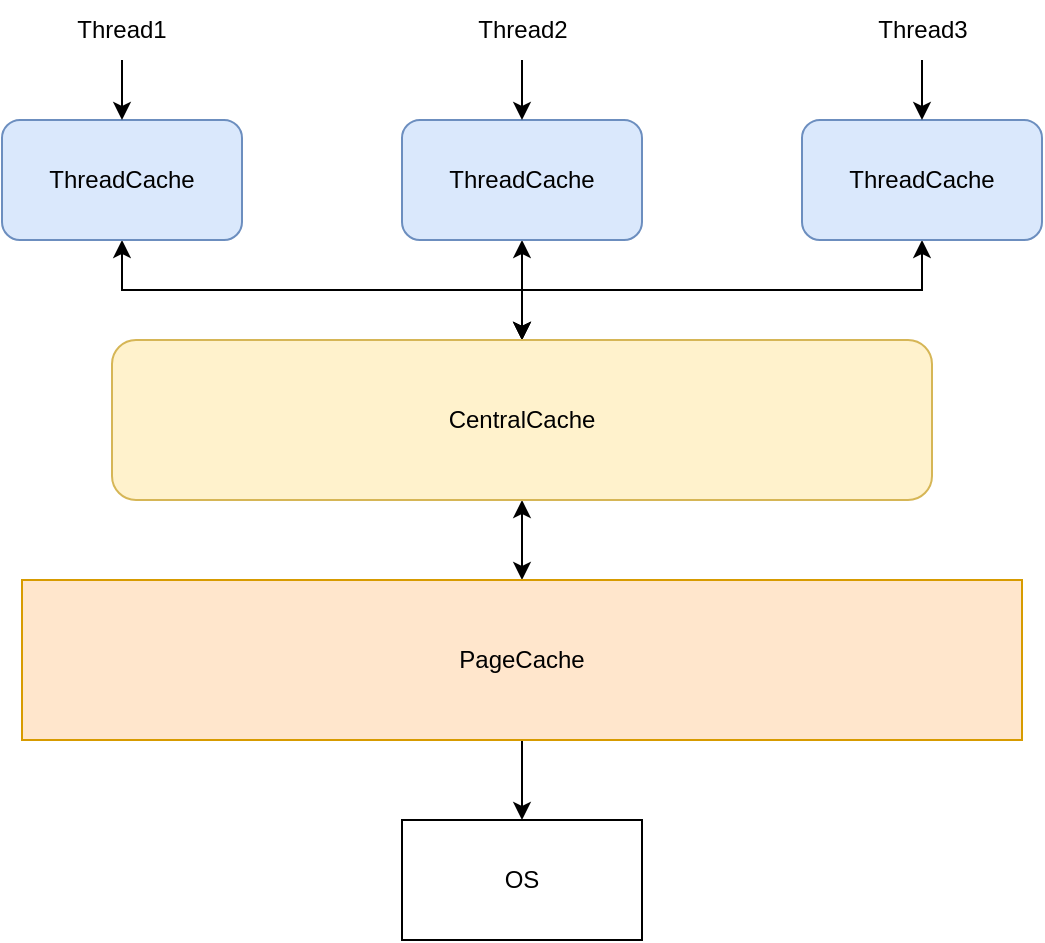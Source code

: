 <mxfile version="23.1.5" type="device">
  <diagram name="第 1 页" id="UhF7SL3vHWnVf0b6HbuD">
    <mxGraphModel dx="941" dy="644" grid="1" gridSize="10" guides="1" tooltips="1" connect="1" arrows="1" fold="1" page="1" pageScale="1" pageWidth="827" pageHeight="1169" math="0" shadow="0">
      <root>
        <mxCell id="0" />
        <mxCell id="1" parent="0" />
        <mxCell id="KFYNdtIsAICrIKaBnK4Y-13" value="" style="edgeStyle=orthogonalEdgeStyle;rounded=0;orthogonalLoop=1;jettySize=auto;html=1;startArrow=classic;startFill=1;" edge="1" parent="1" source="KFYNdtIsAICrIKaBnK4Y-1" target="KFYNdtIsAICrIKaBnK4Y-10">
          <mxGeometry relative="1" as="geometry" />
        </mxCell>
        <mxCell id="KFYNdtIsAICrIKaBnK4Y-1" value="ThreadCache" style="rounded=1;whiteSpace=wrap;html=1;fillColor=#dae8fc;strokeColor=#6c8ebf;" vertex="1" parent="1">
          <mxGeometry x="150" y="170" width="120" height="60" as="geometry" />
        </mxCell>
        <mxCell id="KFYNdtIsAICrIKaBnK4Y-12" value="" style="edgeStyle=orthogonalEdgeStyle;rounded=0;orthogonalLoop=1;jettySize=auto;html=1;startArrow=classic;startFill=1;" edge="1" parent="1" source="KFYNdtIsAICrIKaBnK4Y-2" target="KFYNdtIsAICrIKaBnK4Y-10">
          <mxGeometry relative="1" as="geometry" />
        </mxCell>
        <mxCell id="KFYNdtIsAICrIKaBnK4Y-2" value="ThreadCache" style="rounded=1;whiteSpace=wrap;html=1;fillColor=#dae8fc;strokeColor=#6c8ebf;" vertex="1" parent="1">
          <mxGeometry x="350" y="170" width="120" height="60" as="geometry" />
        </mxCell>
        <mxCell id="KFYNdtIsAICrIKaBnK4Y-11" value="" style="edgeStyle=orthogonalEdgeStyle;rounded=0;orthogonalLoop=1;jettySize=auto;html=1;startArrow=classic;startFill=1;" edge="1" parent="1" source="KFYNdtIsAICrIKaBnK4Y-3" target="KFYNdtIsAICrIKaBnK4Y-10">
          <mxGeometry relative="1" as="geometry" />
        </mxCell>
        <mxCell id="KFYNdtIsAICrIKaBnK4Y-3" value="ThreadCache" style="rounded=1;whiteSpace=wrap;html=1;fillColor=#dae8fc;strokeColor=#6c8ebf;" vertex="1" parent="1">
          <mxGeometry x="550" y="170" width="120" height="60" as="geometry" />
        </mxCell>
        <mxCell id="KFYNdtIsAICrIKaBnK4Y-9" value="" style="edgeStyle=orthogonalEdgeStyle;rounded=0;orthogonalLoop=1;jettySize=auto;html=1;" edge="1" parent="1" source="KFYNdtIsAICrIKaBnK4Y-4" target="KFYNdtIsAICrIKaBnK4Y-1">
          <mxGeometry relative="1" as="geometry" />
        </mxCell>
        <mxCell id="KFYNdtIsAICrIKaBnK4Y-4" value="Thread1" style="text;html=1;align=center;verticalAlign=middle;whiteSpace=wrap;rounded=0;" vertex="1" parent="1">
          <mxGeometry x="180" y="110" width="60" height="30" as="geometry" />
        </mxCell>
        <mxCell id="KFYNdtIsAICrIKaBnK4Y-8" value="" style="edgeStyle=orthogonalEdgeStyle;rounded=0;orthogonalLoop=1;jettySize=auto;html=1;" edge="1" parent="1" source="KFYNdtIsAICrIKaBnK4Y-5" target="KFYNdtIsAICrIKaBnK4Y-2">
          <mxGeometry relative="1" as="geometry" />
        </mxCell>
        <mxCell id="KFYNdtIsAICrIKaBnK4Y-5" value="Thread2" style="text;html=1;align=center;verticalAlign=middle;resizable=0;points=[];autosize=1;strokeColor=none;fillColor=none;" vertex="1" parent="1">
          <mxGeometry x="375" y="110" width="70" height="30" as="geometry" />
        </mxCell>
        <mxCell id="KFYNdtIsAICrIKaBnK4Y-7" value="" style="edgeStyle=orthogonalEdgeStyle;rounded=0;orthogonalLoop=1;jettySize=auto;html=1;" edge="1" parent="1" source="KFYNdtIsAICrIKaBnK4Y-6" target="KFYNdtIsAICrIKaBnK4Y-3">
          <mxGeometry relative="1" as="geometry" />
        </mxCell>
        <mxCell id="KFYNdtIsAICrIKaBnK4Y-6" value="Thread3" style="text;html=1;align=center;verticalAlign=middle;resizable=0;points=[];autosize=1;strokeColor=none;fillColor=none;" vertex="1" parent="1">
          <mxGeometry x="575" y="110" width="70" height="30" as="geometry" />
        </mxCell>
        <mxCell id="KFYNdtIsAICrIKaBnK4Y-15" value="" style="edgeStyle=orthogonalEdgeStyle;rounded=0;orthogonalLoop=1;jettySize=auto;html=1;startArrow=classic;startFill=1;" edge="1" parent="1" source="KFYNdtIsAICrIKaBnK4Y-10" target="KFYNdtIsAICrIKaBnK4Y-14">
          <mxGeometry relative="1" as="geometry" />
        </mxCell>
        <mxCell id="KFYNdtIsAICrIKaBnK4Y-10" value="CentralCache" style="rounded=1;whiteSpace=wrap;html=1;fillColor=#fff2cc;strokeColor=#d6b656;" vertex="1" parent="1">
          <mxGeometry x="205" y="280" width="410" height="80" as="geometry" />
        </mxCell>
        <mxCell id="KFYNdtIsAICrIKaBnK4Y-17" value="" style="edgeStyle=orthogonalEdgeStyle;rounded=0;orthogonalLoop=1;jettySize=auto;html=1;" edge="1" parent="1" source="KFYNdtIsAICrIKaBnK4Y-14" target="KFYNdtIsAICrIKaBnK4Y-16">
          <mxGeometry relative="1" as="geometry" />
        </mxCell>
        <mxCell id="KFYNdtIsAICrIKaBnK4Y-14" value="PageCache" style="rounded=0;whiteSpace=wrap;html=1;fillColor=#ffe6cc;strokeColor=#d79b00;" vertex="1" parent="1">
          <mxGeometry x="160" y="400" width="500" height="80" as="geometry" />
        </mxCell>
        <mxCell id="KFYNdtIsAICrIKaBnK4Y-16" value="OS" style="rounded=0;whiteSpace=wrap;html=1;" vertex="1" parent="1">
          <mxGeometry x="350" y="520" width="120" height="60" as="geometry" />
        </mxCell>
      </root>
    </mxGraphModel>
  </diagram>
</mxfile>
